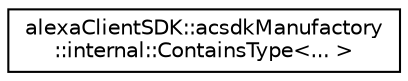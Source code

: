 digraph "Graphical Class Hierarchy"
{
 // LATEX_PDF_SIZE
  edge [fontname="Helvetica",fontsize="10",labelfontname="Helvetica",labelfontsize="10"];
  node [fontname="Helvetica",fontsize="10",shape=record];
  rankdir="LR";
  Node0 [label="alexaClientSDK::acsdkManufactory\l::internal::ContainsType\<... \>",height=0.2,width=0.4,color="black", fillcolor="white", style="filled",URL="$structalexa_client_s_d_k_1_1acsdk_manufactory_1_1internal_1_1_contains_type.html",tooltip=" "];
}
